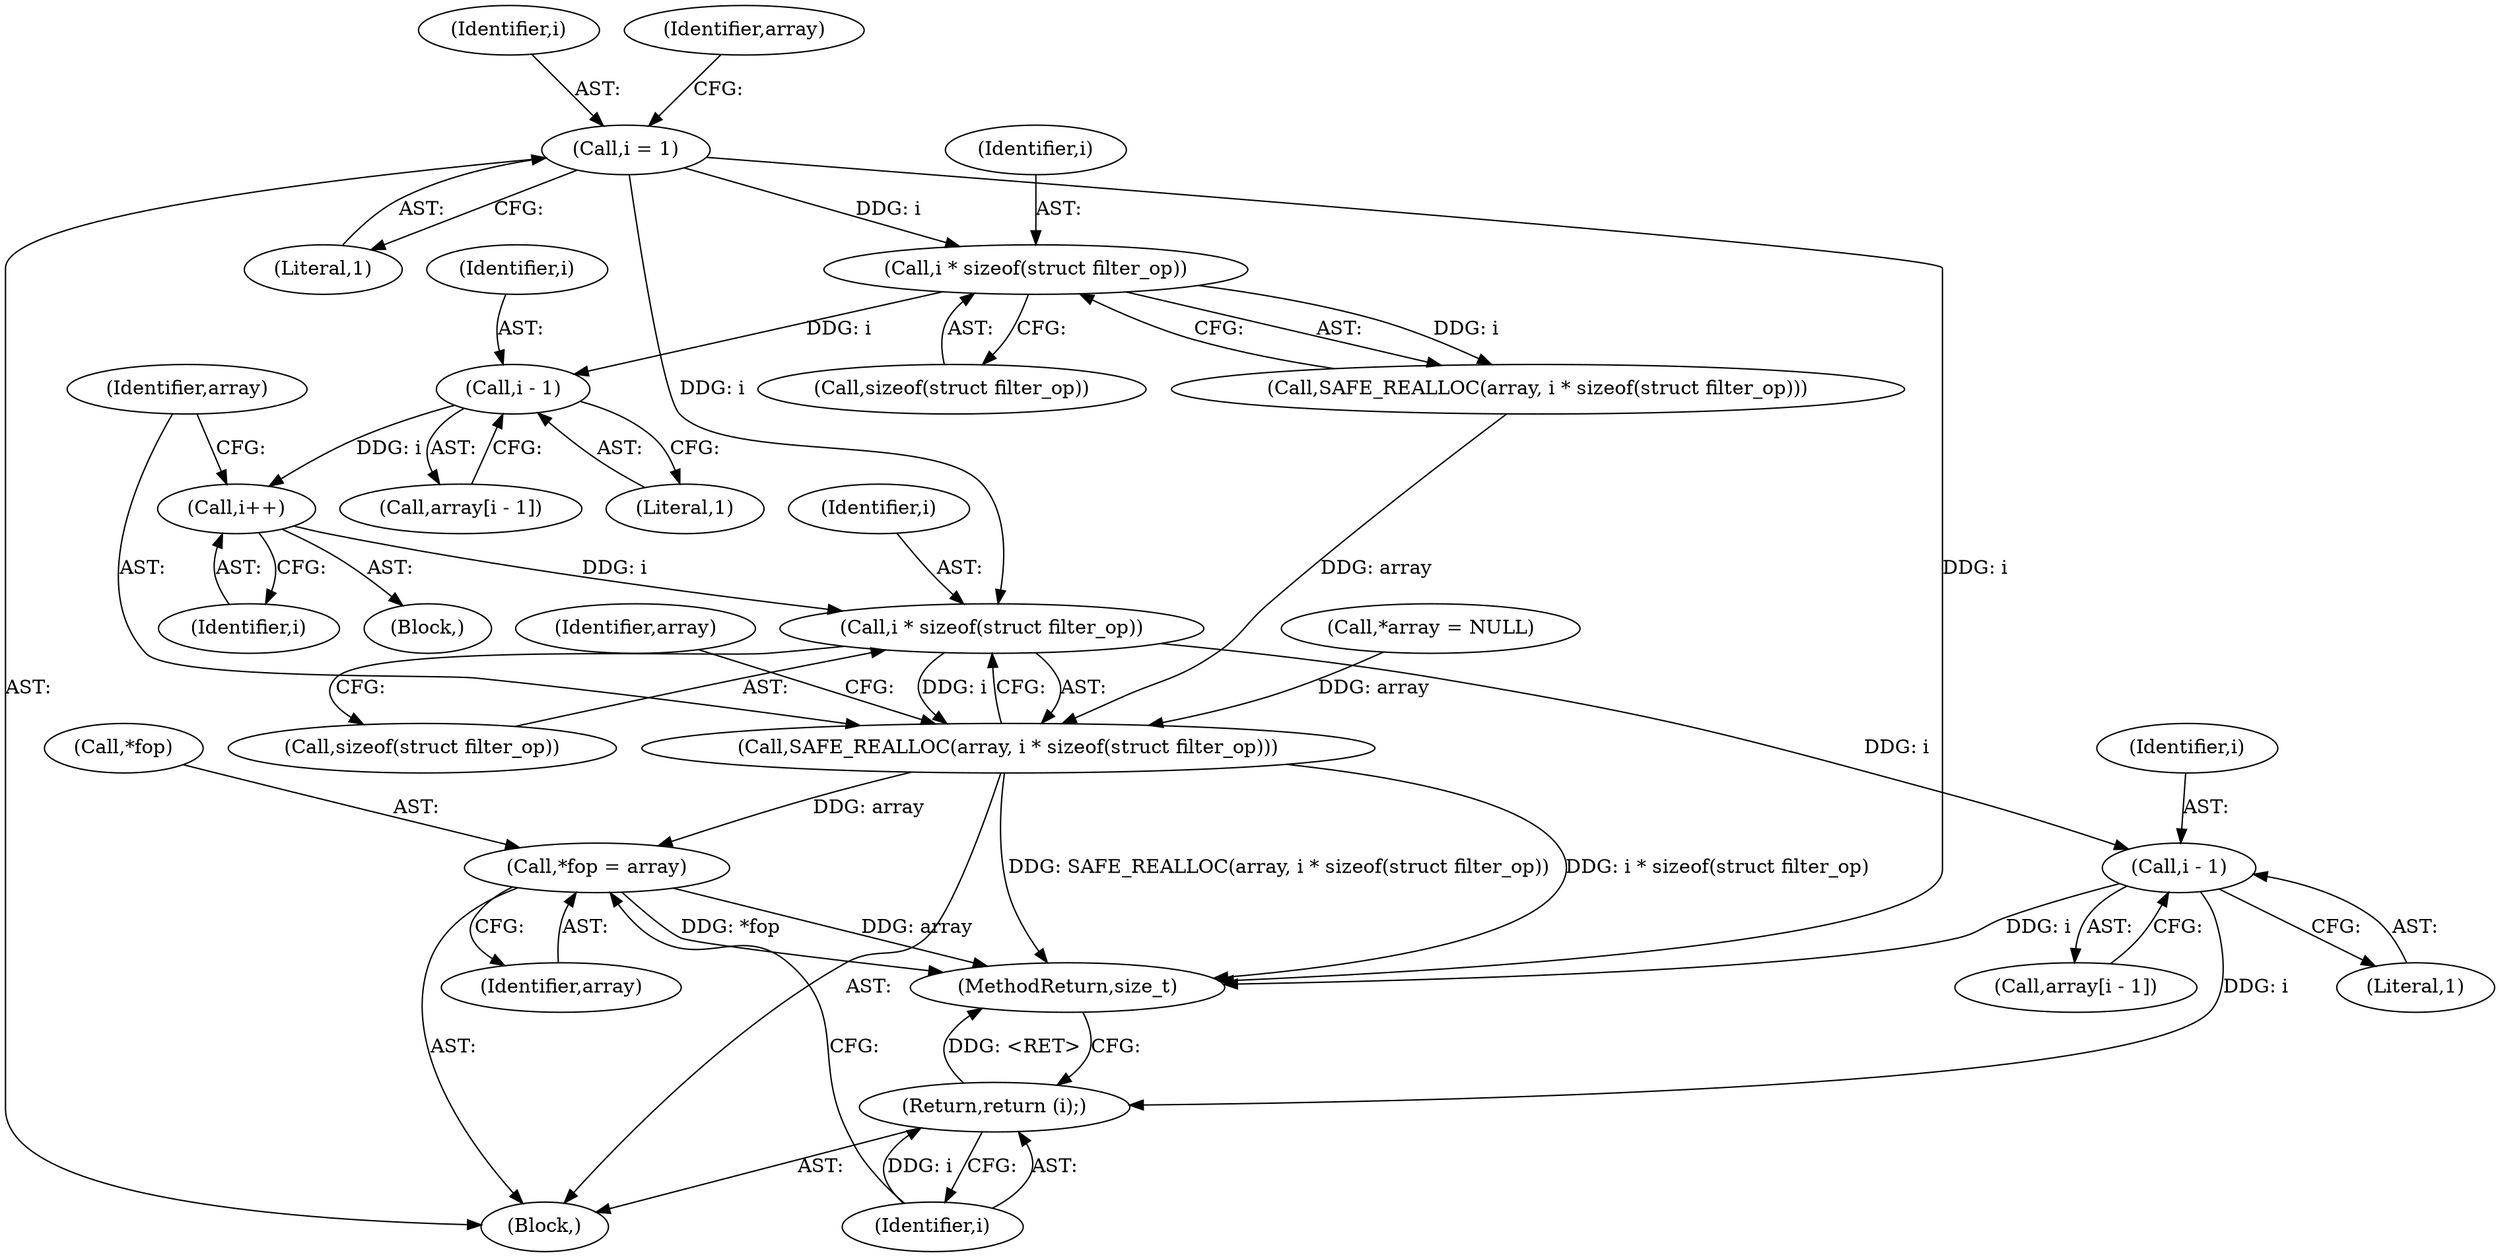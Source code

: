 digraph "0_ettercap_626dc56686f15f2dda13c48f78c2a666cb6d8506@API" {
"1000168" [label="(Call,i * sizeof(struct filter_op))"];
"1000111" [label="(Call,i = 1)"];
"1000164" [label="(Call,i++)"];
"1000155" [label="(Call,i - 1)"];
"1000147" [label="(Call,i * sizeof(struct filter_op))"];
"1000166" [label="(Call,SAFE_REALLOC(array, i * sizeof(struct filter_op)))"];
"1000181" [label="(Call,*fop = array)"];
"1000176" [label="(Call,i - 1)"];
"1000185" [label="(Return,return (i);)"];
"1000153" [label="(Call,array[i - 1])"];
"1000185" [label="(Return,return (i);)"];
"1000157" [label="(Literal,1)"];
"1000187" [label="(MethodReturn,size_t)"];
"1000147" [label="(Call,i * sizeof(struct filter_op))"];
"1000148" [label="(Identifier,i)"];
"1000113" [label="(Literal,1)"];
"1000145" [label="(Call,SAFE_REALLOC(array, i * sizeof(struct filter_op)))"];
"1000178" [label="(Literal,1)"];
"1000112" [label="(Identifier,i)"];
"1000177" [label="(Identifier,i)"];
"1000168" [label="(Call,i * sizeof(struct filter_op))"];
"1000164" [label="(Call,i++)"];
"1000115" [label="(Call,*array = NULL)"];
"1000169" [label="(Identifier,i)"];
"1000116" [label="(Identifier,array)"];
"1000175" [label="(Identifier,array)"];
"1000176" [label="(Call,i - 1)"];
"1000156" [label="(Identifier,i)"];
"1000111" [label="(Call,i = 1)"];
"1000174" [label="(Call,array[i - 1])"];
"1000181" [label="(Call,*fop = array)"];
"1000144" [label="(Block,)"];
"1000149" [label="(Call,sizeof(struct filter_op))"];
"1000184" [label="(Identifier,array)"];
"1000109" [label="(Block,)"];
"1000155" [label="(Call,i - 1)"];
"1000182" [label="(Call,*fop)"];
"1000166" [label="(Call,SAFE_REALLOC(array, i * sizeof(struct filter_op)))"];
"1000165" [label="(Identifier,i)"];
"1000170" [label="(Call,sizeof(struct filter_op))"];
"1000186" [label="(Identifier,i)"];
"1000167" [label="(Identifier,array)"];
"1000168" -> "1000166"  [label="AST: "];
"1000168" -> "1000170"  [label="CFG: "];
"1000169" -> "1000168"  [label="AST: "];
"1000170" -> "1000168"  [label="AST: "];
"1000166" -> "1000168"  [label="CFG: "];
"1000168" -> "1000166"  [label="DDG: i"];
"1000111" -> "1000168"  [label="DDG: i"];
"1000164" -> "1000168"  [label="DDG: i"];
"1000168" -> "1000176"  [label="DDG: i"];
"1000111" -> "1000109"  [label="AST: "];
"1000111" -> "1000113"  [label="CFG: "];
"1000112" -> "1000111"  [label="AST: "];
"1000113" -> "1000111"  [label="AST: "];
"1000116" -> "1000111"  [label="CFG: "];
"1000111" -> "1000187"  [label="DDG: i"];
"1000111" -> "1000147"  [label="DDG: i"];
"1000164" -> "1000144"  [label="AST: "];
"1000164" -> "1000165"  [label="CFG: "];
"1000165" -> "1000164"  [label="AST: "];
"1000167" -> "1000164"  [label="CFG: "];
"1000155" -> "1000164"  [label="DDG: i"];
"1000155" -> "1000153"  [label="AST: "];
"1000155" -> "1000157"  [label="CFG: "];
"1000156" -> "1000155"  [label="AST: "];
"1000157" -> "1000155"  [label="AST: "];
"1000153" -> "1000155"  [label="CFG: "];
"1000147" -> "1000155"  [label="DDG: i"];
"1000147" -> "1000145"  [label="AST: "];
"1000147" -> "1000149"  [label="CFG: "];
"1000148" -> "1000147"  [label="AST: "];
"1000149" -> "1000147"  [label="AST: "];
"1000145" -> "1000147"  [label="CFG: "];
"1000147" -> "1000145"  [label="DDG: i"];
"1000166" -> "1000109"  [label="AST: "];
"1000167" -> "1000166"  [label="AST: "];
"1000175" -> "1000166"  [label="CFG: "];
"1000166" -> "1000187"  [label="DDG: i * sizeof(struct filter_op)"];
"1000166" -> "1000187"  [label="DDG: SAFE_REALLOC(array, i * sizeof(struct filter_op))"];
"1000145" -> "1000166"  [label="DDG: array"];
"1000115" -> "1000166"  [label="DDG: array"];
"1000166" -> "1000181"  [label="DDG: array"];
"1000181" -> "1000109"  [label="AST: "];
"1000181" -> "1000184"  [label="CFG: "];
"1000182" -> "1000181"  [label="AST: "];
"1000184" -> "1000181"  [label="AST: "];
"1000186" -> "1000181"  [label="CFG: "];
"1000181" -> "1000187"  [label="DDG: *fop"];
"1000181" -> "1000187"  [label="DDG: array"];
"1000176" -> "1000174"  [label="AST: "];
"1000176" -> "1000178"  [label="CFG: "];
"1000177" -> "1000176"  [label="AST: "];
"1000178" -> "1000176"  [label="AST: "];
"1000174" -> "1000176"  [label="CFG: "];
"1000176" -> "1000187"  [label="DDG: i"];
"1000176" -> "1000185"  [label="DDG: i"];
"1000185" -> "1000109"  [label="AST: "];
"1000185" -> "1000186"  [label="CFG: "];
"1000186" -> "1000185"  [label="AST: "];
"1000187" -> "1000185"  [label="CFG: "];
"1000185" -> "1000187"  [label="DDG: <RET>"];
"1000186" -> "1000185"  [label="DDG: i"];
}
